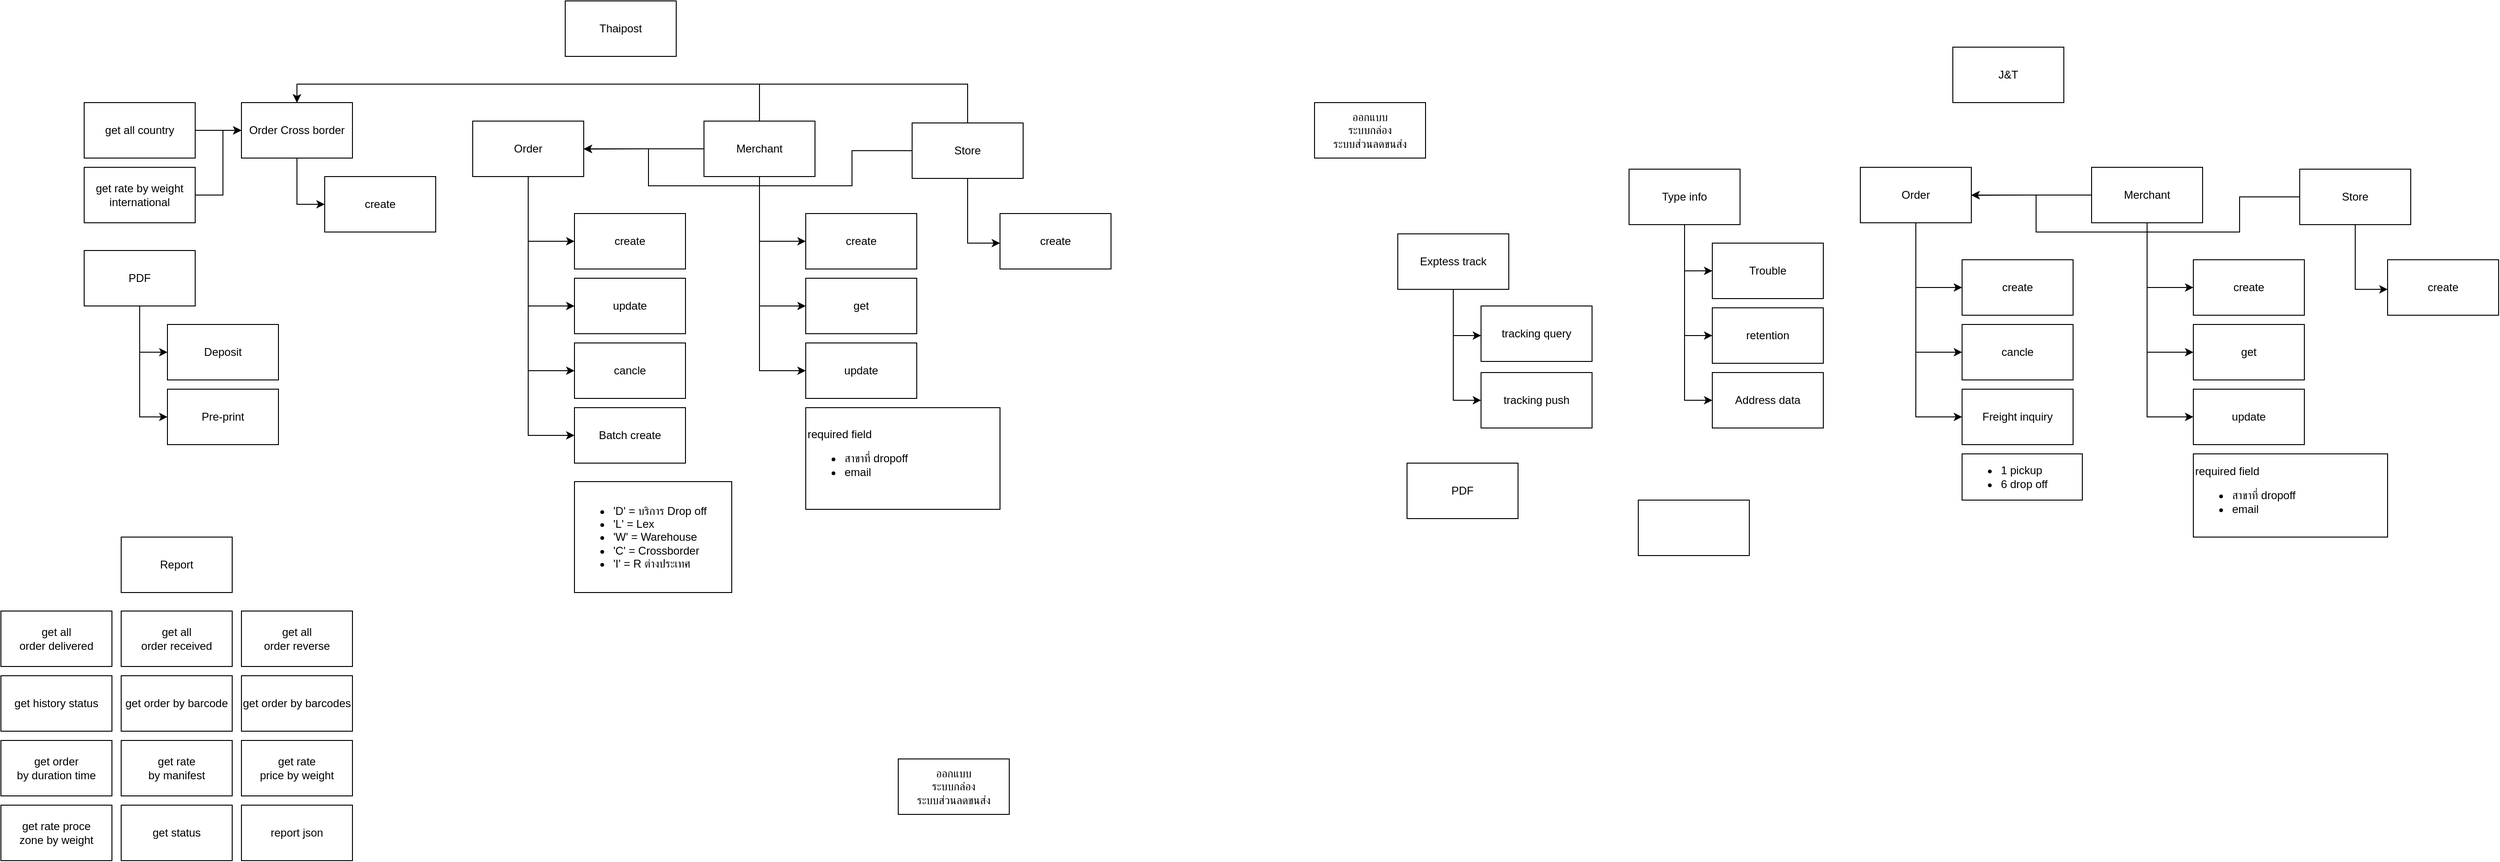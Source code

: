 <mxfile version="14.4.2" type="github">
  <diagram id="eKRGfKMBqLc3NzJdIPlq" name="Page-1">
    <mxGraphModel dx="1974" dy="731" grid="1" gridSize="10" guides="1" tooltips="1" connect="1" arrows="1" fold="1" page="1" pageScale="1" pageWidth="850" pageHeight="1100" math="0" shadow="0">
      <root>
        <mxCell id="0" />
        <mxCell id="1" parent="0" />
        <mxCell id="XwypZ3vU5W_jLRQiYMMl-3" value="" style="edgeStyle=orthogonalEdgeStyle;rounded=0;orthogonalLoop=1;jettySize=auto;html=1;" parent="1" source="XwypZ3vU5W_jLRQiYMMl-1" target="XwypZ3vU5W_jLRQiYMMl-2" edge="1">
          <mxGeometry relative="1" as="geometry">
            <Array as="points">
              <mxPoint x="240" y="320" />
            </Array>
          </mxGeometry>
        </mxCell>
        <mxCell id="XwypZ3vU5W_jLRQiYMMl-6" style="edgeStyle=orthogonalEdgeStyle;rounded=0;orthogonalLoop=1;jettySize=auto;html=1;entryX=0;entryY=0.5;entryDx=0;entryDy=0;" parent="1" source="XwypZ3vU5W_jLRQiYMMl-1" target="XwypZ3vU5W_jLRQiYMMl-4" edge="1">
          <mxGeometry relative="1" as="geometry" />
        </mxCell>
        <mxCell id="XwypZ3vU5W_jLRQiYMMl-13" style="edgeStyle=orthogonalEdgeStyle;rounded=0;orthogonalLoop=1;jettySize=auto;html=1;entryX=0;entryY=0.5;entryDx=0;entryDy=0;" parent="1" source="XwypZ3vU5W_jLRQiYMMl-1" target="XwypZ3vU5W_jLRQiYMMl-12" edge="1">
          <mxGeometry relative="1" as="geometry" />
        </mxCell>
        <mxCell id="XwypZ3vU5W_jLRQiYMMl-47" style="edgeStyle=orthogonalEdgeStyle;rounded=0;orthogonalLoop=1;jettySize=auto;html=1;exitX=0.5;exitY=0;exitDx=0;exitDy=0;entryX=0.5;entryY=0;entryDx=0;entryDy=0;" parent="1" source="XwypZ3vU5W_jLRQiYMMl-1" target="XwypZ3vU5W_jLRQiYMMl-37" edge="1">
          <mxGeometry relative="1" as="geometry">
            <Array as="points">
              <mxPoint x="240" y="150" />
              <mxPoint x="-260" y="150" />
            </Array>
          </mxGeometry>
        </mxCell>
        <mxCell id="XwypZ3vU5W_jLRQiYMMl-49" style="edgeStyle=orthogonalEdgeStyle;rounded=0;orthogonalLoop=1;jettySize=auto;html=1;exitX=0;exitY=0.5;exitDx=0;exitDy=0;" parent="1" source="XwypZ3vU5W_jLRQiYMMl-1" edge="1">
          <mxGeometry relative="1" as="geometry">
            <mxPoint x="50" y="220.276" as="targetPoint" />
          </mxGeometry>
        </mxCell>
        <mxCell id="XwypZ3vU5W_jLRQiYMMl-1" value="Merchant" style="rounded=0;whiteSpace=wrap;html=1;" parent="1" vertex="1">
          <mxGeometry x="180" y="190" width="120" height="60" as="geometry" />
        </mxCell>
        <mxCell id="XwypZ3vU5W_jLRQiYMMl-2" value="create" style="rounded=0;whiteSpace=wrap;html=1;" parent="1" vertex="1">
          <mxGeometry x="290" y="290" width="120" height="60" as="geometry" />
        </mxCell>
        <mxCell id="XwypZ3vU5W_jLRQiYMMl-4" value="get" style="rounded=0;whiteSpace=wrap;html=1;" parent="1" vertex="1">
          <mxGeometry x="290" y="360" width="120" height="60" as="geometry" />
        </mxCell>
        <mxCell id="XwypZ3vU5W_jLRQiYMMl-7" value="" style="edgeStyle=orthogonalEdgeStyle;rounded=0;orthogonalLoop=1;jettySize=auto;html=1;" parent="1" source="XwypZ3vU5W_jLRQiYMMl-9" target="XwypZ3vU5W_jLRQiYMMl-10" edge="1">
          <mxGeometry relative="1" as="geometry">
            <Array as="points">
              <mxPoint x="465" y="322" />
            </Array>
          </mxGeometry>
        </mxCell>
        <mxCell id="XwypZ3vU5W_jLRQiYMMl-48" style="edgeStyle=orthogonalEdgeStyle;rounded=0;orthogonalLoop=1;jettySize=auto;html=1;exitX=0.5;exitY=0;exitDx=0;exitDy=0;entryX=0.5;entryY=0;entryDx=0;entryDy=0;" parent="1" source="XwypZ3vU5W_jLRQiYMMl-9" target="XwypZ3vU5W_jLRQiYMMl-37" edge="1">
          <mxGeometry relative="1" as="geometry" />
        </mxCell>
        <mxCell id="XwypZ3vU5W_jLRQiYMMl-50" style="edgeStyle=orthogonalEdgeStyle;rounded=0;orthogonalLoop=1;jettySize=auto;html=1;exitX=0;exitY=0.5;exitDx=0;exitDy=0;entryX=1;entryY=0.5;entryDx=0;entryDy=0;" parent="1" source="XwypZ3vU5W_jLRQiYMMl-9" target="XwypZ3vU5W_jLRQiYMMl-24" edge="1">
          <mxGeometry relative="1" as="geometry">
            <Array as="points">
              <mxPoint x="340" y="222" />
              <mxPoint x="340" y="260" />
              <mxPoint x="120" y="260" />
              <mxPoint x="120" y="220" />
            </Array>
          </mxGeometry>
        </mxCell>
        <mxCell id="XwypZ3vU5W_jLRQiYMMl-9" value="Store" style="rounded=0;whiteSpace=wrap;html=1;" parent="1" vertex="1">
          <mxGeometry x="405" y="192" width="120" height="60" as="geometry" />
        </mxCell>
        <mxCell id="XwypZ3vU5W_jLRQiYMMl-10" value="create" style="rounded=0;whiteSpace=wrap;html=1;" parent="1" vertex="1">
          <mxGeometry x="500" y="290" width="120" height="60" as="geometry" />
        </mxCell>
        <mxCell id="XwypZ3vU5W_jLRQiYMMl-12" value="update" style="rounded=0;whiteSpace=wrap;html=1;" parent="1" vertex="1">
          <mxGeometry x="290" y="430" width="120" height="60" as="geometry" />
        </mxCell>
        <mxCell id="XwypZ3vU5W_jLRQiYMMl-21" value="" style="edgeStyle=orthogonalEdgeStyle;rounded=0;orthogonalLoop=1;jettySize=auto;html=1;" parent="1" source="XwypZ3vU5W_jLRQiYMMl-24" target="XwypZ3vU5W_jLRQiYMMl-25" edge="1">
          <mxGeometry relative="1" as="geometry">
            <Array as="points">
              <mxPoint x="-10" y="320" />
            </Array>
          </mxGeometry>
        </mxCell>
        <mxCell id="XwypZ3vU5W_jLRQiYMMl-22" style="edgeStyle=orthogonalEdgeStyle;rounded=0;orthogonalLoop=1;jettySize=auto;html=1;entryX=0;entryY=0.5;entryDx=0;entryDy=0;" parent="1" source="XwypZ3vU5W_jLRQiYMMl-24" target="XwypZ3vU5W_jLRQiYMMl-26" edge="1">
          <mxGeometry relative="1" as="geometry" />
        </mxCell>
        <mxCell id="XwypZ3vU5W_jLRQiYMMl-23" style="edgeStyle=orthogonalEdgeStyle;rounded=0;orthogonalLoop=1;jettySize=auto;html=1;entryX=0;entryY=0.5;entryDx=0;entryDy=0;" parent="1" source="XwypZ3vU5W_jLRQiYMMl-24" target="XwypZ3vU5W_jLRQiYMMl-27" edge="1">
          <mxGeometry relative="1" as="geometry" />
        </mxCell>
        <mxCell id="XwypZ3vU5W_jLRQiYMMl-29" style="edgeStyle=orthogonalEdgeStyle;rounded=0;orthogonalLoop=1;jettySize=auto;html=1;entryX=0;entryY=0.5;entryDx=0;entryDy=0;" parent="1" source="XwypZ3vU5W_jLRQiYMMl-24" target="XwypZ3vU5W_jLRQiYMMl-28" edge="1">
          <mxGeometry relative="1" as="geometry" />
        </mxCell>
        <mxCell id="XwypZ3vU5W_jLRQiYMMl-24" value="Order" style="rounded=0;whiteSpace=wrap;html=1;" parent="1" vertex="1">
          <mxGeometry x="-70" y="190" width="120" height="60" as="geometry" />
        </mxCell>
        <mxCell id="XwypZ3vU5W_jLRQiYMMl-25" value="create" style="rounded=0;whiteSpace=wrap;html=1;" parent="1" vertex="1">
          <mxGeometry x="40" y="290" width="120" height="60" as="geometry" />
        </mxCell>
        <mxCell id="XwypZ3vU5W_jLRQiYMMl-26" value="update" style="rounded=0;whiteSpace=wrap;html=1;" parent="1" vertex="1">
          <mxGeometry x="40" y="360" width="120" height="60" as="geometry" />
        </mxCell>
        <mxCell id="XwypZ3vU5W_jLRQiYMMl-27" value="cancle" style="rounded=0;whiteSpace=wrap;html=1;" parent="1" vertex="1">
          <mxGeometry x="40" y="430" width="120" height="60" as="geometry" />
        </mxCell>
        <mxCell id="XwypZ3vU5W_jLRQiYMMl-28" value="Batch create" style="rounded=0;whiteSpace=wrap;html=1;" parent="1" vertex="1">
          <mxGeometry x="40" y="500" width="120" height="60" as="geometry" />
        </mxCell>
        <mxCell id="XwypZ3vU5W_jLRQiYMMl-33" value="" style="edgeStyle=orthogonalEdgeStyle;rounded=0;orthogonalLoop=1;jettySize=auto;html=1;" parent="1" source="XwypZ3vU5W_jLRQiYMMl-37" target="XwypZ3vU5W_jLRQiYMMl-38" edge="1">
          <mxGeometry relative="1" as="geometry">
            <Array as="points">
              <mxPoint x="-260" y="280" />
            </Array>
          </mxGeometry>
        </mxCell>
        <mxCell id="XwypZ3vU5W_jLRQiYMMl-37" value="Order Cross border" style="rounded=0;whiteSpace=wrap;html=1;" parent="1" vertex="1">
          <mxGeometry x="-320" y="170" width="120" height="60" as="geometry" />
        </mxCell>
        <mxCell id="XwypZ3vU5W_jLRQiYMMl-38" value="create" style="rounded=0;whiteSpace=wrap;html=1;" parent="1" vertex="1">
          <mxGeometry x="-230" y="250" width="120" height="60" as="geometry" />
        </mxCell>
        <mxCell id="XwypZ3vU5W_jLRQiYMMl-45" style="edgeStyle=orthogonalEdgeStyle;rounded=0;orthogonalLoop=1;jettySize=auto;html=1;exitX=1;exitY=0.5;exitDx=0;exitDy=0;entryX=0;entryY=0.5;entryDx=0;entryDy=0;" parent="1" source="XwypZ3vU5W_jLRQiYMMl-43" target="XwypZ3vU5W_jLRQiYMMl-37" edge="1">
          <mxGeometry relative="1" as="geometry" />
        </mxCell>
        <mxCell id="XwypZ3vU5W_jLRQiYMMl-43" value="get all country" style="rounded=0;whiteSpace=wrap;html=1;" parent="1" vertex="1">
          <mxGeometry x="-490" y="170" width="120" height="60" as="geometry" />
        </mxCell>
        <mxCell id="XwypZ3vU5W_jLRQiYMMl-46" style="edgeStyle=orthogonalEdgeStyle;rounded=0;orthogonalLoop=1;jettySize=auto;html=1;exitX=1;exitY=0.5;exitDx=0;exitDy=0;" parent="1" source="XwypZ3vU5W_jLRQiYMMl-44" edge="1">
          <mxGeometry relative="1" as="geometry">
            <mxPoint x="-320" y="200" as="targetPoint" />
            <Array as="points">
              <mxPoint x="-340" y="270" />
              <mxPoint x="-340" y="200" />
            </Array>
          </mxGeometry>
        </mxCell>
        <mxCell id="XwypZ3vU5W_jLRQiYMMl-44" value="get rate by weight international" style="rounded=0;whiteSpace=wrap;html=1;" parent="1" vertex="1">
          <mxGeometry x="-490" y="240" width="120" height="60" as="geometry" />
        </mxCell>
        <mxCell id="-m6qlQXstEaMMELnGQX9-31" value="&lt;ul&gt;&lt;li&gt;&#39;D&#39; = บริการ Drop off&lt;/li&gt;&lt;li&gt;&#39;L&#39; = Lex&lt;/li&gt;&lt;li&gt;&#39;W&#39; = Warehouse&lt;/li&gt;&lt;li&gt;&#39;C&#39; = Crossborder&lt;/li&gt;&lt;li&gt;&#39;I&#39; = R ต่างประเทศ&lt;/li&gt;&lt;/ul&gt;" style="rounded=0;whiteSpace=wrap;html=1;align=left;" vertex="1" parent="1">
          <mxGeometry x="40" y="580" width="170" height="120" as="geometry" />
        </mxCell>
        <mxCell id="-m6qlQXstEaMMELnGQX9-33" value="required field&lt;br&gt;&lt;ul&gt;&lt;li&gt;สาขาที่ dropoff&lt;/li&gt;&lt;li&gt;email&lt;/li&gt;&lt;/ul&gt;" style="rounded=0;whiteSpace=wrap;html=1;align=left;" vertex="1" parent="1">
          <mxGeometry x="290" y="500" width="210" height="110" as="geometry" />
        </mxCell>
        <mxCell id="-m6qlQXstEaMMELnGQX9-34" value="ออกแบบ&lt;br&gt;ระบบกล่อง&lt;br&gt;ระบบส่วนลดขนส่ง" style="rounded=0;whiteSpace=wrap;html=1;" vertex="1" parent="1">
          <mxGeometry x="390" y="880" width="120" height="60" as="geometry" />
        </mxCell>
        <mxCell id="-m6qlQXstEaMMELnGQX9-35" value="Thaipost" style="rounded=0;whiteSpace=wrap;html=1;" vertex="1" parent="1">
          <mxGeometry x="30" y="60" width="120" height="60" as="geometry" />
        </mxCell>
        <mxCell id="-m6qlQXstEaMMELnGQX9-36" value="" style="edgeStyle=orthogonalEdgeStyle;rounded=0;orthogonalLoop=1;jettySize=auto;html=1;" edge="1" parent="1" source="-m6qlQXstEaMMELnGQX9-41" target="-m6qlQXstEaMMELnGQX9-42">
          <mxGeometry relative="1" as="geometry">
            <Array as="points">
              <mxPoint x="1740" y="370" />
            </Array>
          </mxGeometry>
        </mxCell>
        <mxCell id="-m6qlQXstEaMMELnGQX9-37" style="edgeStyle=orthogonalEdgeStyle;rounded=0;orthogonalLoop=1;jettySize=auto;html=1;entryX=0;entryY=0.5;entryDx=0;entryDy=0;" edge="1" parent="1" source="-m6qlQXstEaMMELnGQX9-41" target="-m6qlQXstEaMMELnGQX9-43">
          <mxGeometry relative="1" as="geometry" />
        </mxCell>
        <mxCell id="-m6qlQXstEaMMELnGQX9-38" style="edgeStyle=orthogonalEdgeStyle;rounded=0;orthogonalLoop=1;jettySize=auto;html=1;entryX=0;entryY=0.5;entryDx=0;entryDy=0;" edge="1" parent="1" source="-m6qlQXstEaMMELnGQX9-41" target="-m6qlQXstEaMMELnGQX9-49">
          <mxGeometry relative="1" as="geometry" />
        </mxCell>
        <mxCell id="-m6qlQXstEaMMELnGQX9-40" style="edgeStyle=orthogonalEdgeStyle;rounded=0;orthogonalLoop=1;jettySize=auto;html=1;exitX=0;exitY=0.5;exitDx=0;exitDy=0;" edge="1" parent="1" source="-m6qlQXstEaMMELnGQX9-41">
          <mxGeometry relative="1" as="geometry">
            <mxPoint x="1550" y="270.276" as="targetPoint" />
          </mxGeometry>
        </mxCell>
        <mxCell id="-m6qlQXstEaMMELnGQX9-41" value="Merchant" style="rounded=0;whiteSpace=wrap;html=1;" vertex="1" parent="1">
          <mxGeometry x="1680" y="240" width="120" height="60" as="geometry" />
        </mxCell>
        <mxCell id="-m6qlQXstEaMMELnGQX9-42" value="create" style="rounded=0;whiteSpace=wrap;html=1;" vertex="1" parent="1">
          <mxGeometry x="1790" y="340" width="120" height="60" as="geometry" />
        </mxCell>
        <mxCell id="-m6qlQXstEaMMELnGQX9-43" value="get" style="rounded=0;whiteSpace=wrap;html=1;" vertex="1" parent="1">
          <mxGeometry x="1790" y="410" width="120" height="60" as="geometry" />
        </mxCell>
        <mxCell id="-m6qlQXstEaMMELnGQX9-44" value="" style="edgeStyle=orthogonalEdgeStyle;rounded=0;orthogonalLoop=1;jettySize=auto;html=1;" edge="1" parent="1" source="-m6qlQXstEaMMELnGQX9-47" target="-m6qlQXstEaMMELnGQX9-48">
          <mxGeometry relative="1" as="geometry">
            <Array as="points">
              <mxPoint x="1965" y="372" />
            </Array>
          </mxGeometry>
        </mxCell>
        <mxCell id="-m6qlQXstEaMMELnGQX9-46" style="edgeStyle=orthogonalEdgeStyle;rounded=0;orthogonalLoop=1;jettySize=auto;html=1;exitX=0;exitY=0.5;exitDx=0;exitDy=0;entryX=1;entryY=0.5;entryDx=0;entryDy=0;" edge="1" parent="1" source="-m6qlQXstEaMMELnGQX9-47" target="-m6qlQXstEaMMELnGQX9-54">
          <mxGeometry relative="1" as="geometry">
            <Array as="points">
              <mxPoint x="1840" y="272" />
              <mxPoint x="1840" y="310" />
              <mxPoint x="1620" y="310" />
              <mxPoint x="1620" y="270" />
            </Array>
          </mxGeometry>
        </mxCell>
        <mxCell id="-m6qlQXstEaMMELnGQX9-47" value="Store" style="rounded=0;whiteSpace=wrap;html=1;" vertex="1" parent="1">
          <mxGeometry x="1905" y="242" width="120" height="60" as="geometry" />
        </mxCell>
        <mxCell id="-m6qlQXstEaMMELnGQX9-48" value="create" style="rounded=0;whiteSpace=wrap;html=1;" vertex="1" parent="1">
          <mxGeometry x="2000" y="340" width="120" height="60" as="geometry" />
        </mxCell>
        <mxCell id="-m6qlQXstEaMMELnGQX9-49" value="update" style="rounded=0;whiteSpace=wrap;html=1;" vertex="1" parent="1">
          <mxGeometry x="1790" y="480" width="120" height="60" as="geometry" />
        </mxCell>
        <mxCell id="-m6qlQXstEaMMELnGQX9-50" value="" style="edgeStyle=orthogonalEdgeStyle;rounded=0;orthogonalLoop=1;jettySize=auto;html=1;" edge="1" parent="1" source="-m6qlQXstEaMMELnGQX9-54" target="-m6qlQXstEaMMELnGQX9-55">
          <mxGeometry relative="1" as="geometry">
            <Array as="points">
              <mxPoint x="1490" y="370" />
            </Array>
          </mxGeometry>
        </mxCell>
        <mxCell id="-m6qlQXstEaMMELnGQX9-51" style="edgeStyle=orthogonalEdgeStyle;rounded=0;orthogonalLoop=1;jettySize=auto;html=1;entryX=0;entryY=0.5;entryDx=0;entryDy=0;" edge="1" parent="1" source="-m6qlQXstEaMMELnGQX9-54" target="-m6qlQXstEaMMELnGQX9-56">
          <mxGeometry relative="1" as="geometry" />
        </mxCell>
        <mxCell id="-m6qlQXstEaMMELnGQX9-52" style="edgeStyle=orthogonalEdgeStyle;rounded=0;orthogonalLoop=1;jettySize=auto;html=1;entryX=0;entryY=0.5;entryDx=0;entryDy=0;" edge="1" parent="1" source="-m6qlQXstEaMMELnGQX9-54" target="-m6qlQXstEaMMELnGQX9-57">
          <mxGeometry relative="1" as="geometry" />
        </mxCell>
        <mxCell id="-m6qlQXstEaMMELnGQX9-54" value="Order" style="rounded=0;whiteSpace=wrap;html=1;" vertex="1" parent="1">
          <mxGeometry x="1430" y="240" width="120" height="60" as="geometry" />
        </mxCell>
        <mxCell id="-m6qlQXstEaMMELnGQX9-55" value="create" style="rounded=0;whiteSpace=wrap;html=1;" vertex="1" parent="1">
          <mxGeometry x="1540" y="340" width="120" height="60" as="geometry" />
        </mxCell>
        <mxCell id="-m6qlQXstEaMMELnGQX9-56" value="cancle" style="rounded=0;whiteSpace=wrap;html=1;" vertex="1" parent="1">
          <mxGeometry x="1540" y="410" width="120" height="60" as="geometry" />
        </mxCell>
        <mxCell id="-m6qlQXstEaMMELnGQX9-57" value="Freight inquiry" style="rounded=0;whiteSpace=wrap;html=1;" vertex="1" parent="1">
          <mxGeometry x="1540" y="480" width="120" height="60" as="geometry" />
        </mxCell>
        <mxCell id="-m6qlQXstEaMMELnGQX9-66" value="&lt;ul&gt;&lt;li&gt;1 pickup&lt;/li&gt;&lt;li&gt;6 drop off&lt;/li&gt;&lt;/ul&gt;" style="rounded=0;whiteSpace=wrap;html=1;align=left;" vertex="1" parent="1">
          <mxGeometry x="1540" y="550" width="130" height="50" as="geometry" />
        </mxCell>
        <mxCell id="-m6qlQXstEaMMELnGQX9-67" value="required field&lt;br&gt;&lt;ul&gt;&lt;li&gt;สาขาที่ dropoff&lt;/li&gt;&lt;li&gt;email&lt;/li&gt;&lt;/ul&gt;" style="rounded=0;whiteSpace=wrap;html=1;align=left;" vertex="1" parent="1">
          <mxGeometry x="1790" y="550" width="210" height="90" as="geometry" />
        </mxCell>
        <mxCell id="-m6qlQXstEaMMELnGQX9-68" value="ออกแบบ&lt;br&gt;ระบบกล่อง&lt;br&gt;ระบบส่วนลดขนส่ง" style="rounded=0;whiteSpace=wrap;html=1;" vertex="1" parent="1">
          <mxGeometry x="840" y="170" width="120" height="60" as="geometry" />
        </mxCell>
        <mxCell id="-m6qlQXstEaMMELnGQX9-69" value="J&amp;amp;T" style="rounded=0;whiteSpace=wrap;html=1;" vertex="1" parent="1">
          <mxGeometry x="1530" y="110" width="120" height="60" as="geometry" />
        </mxCell>
        <mxCell id="-m6qlQXstEaMMELnGQX9-73" style="edgeStyle=orthogonalEdgeStyle;rounded=0;orthogonalLoop=1;jettySize=auto;html=1;exitX=0.5;exitY=1;exitDx=0;exitDy=0;entryX=0;entryY=0.5;entryDx=0;entryDy=0;" edge="1" parent="1" source="-m6qlQXstEaMMELnGQX9-70" target="-m6qlQXstEaMMELnGQX9-71">
          <mxGeometry relative="1" as="geometry" />
        </mxCell>
        <mxCell id="-m6qlQXstEaMMELnGQX9-74" style="edgeStyle=orthogonalEdgeStyle;rounded=0;orthogonalLoop=1;jettySize=auto;html=1;exitX=0.5;exitY=1;exitDx=0;exitDy=0;entryX=0;entryY=0.5;entryDx=0;entryDy=0;" edge="1" parent="1" source="-m6qlQXstEaMMELnGQX9-70" target="-m6qlQXstEaMMELnGQX9-72">
          <mxGeometry relative="1" as="geometry" />
        </mxCell>
        <mxCell id="-m6qlQXstEaMMELnGQX9-70" value="PDF" style="rounded=0;whiteSpace=wrap;html=1;" vertex="1" parent="1">
          <mxGeometry x="-490" y="330" width="120" height="60" as="geometry" />
        </mxCell>
        <mxCell id="-m6qlQXstEaMMELnGQX9-71" value="Deposit" style="rounded=0;whiteSpace=wrap;html=1;" vertex="1" parent="1">
          <mxGeometry x="-400" y="410" width="120" height="60" as="geometry" />
        </mxCell>
        <mxCell id="-m6qlQXstEaMMELnGQX9-72" value="Pre-print" style="rounded=0;whiteSpace=wrap;html=1;" vertex="1" parent="1">
          <mxGeometry x="-400" y="480" width="120" height="60" as="geometry" />
        </mxCell>
        <mxCell id="-m6qlQXstEaMMELnGQX9-75" value="Report" style="rounded=0;whiteSpace=wrap;html=1;" vertex="1" parent="1">
          <mxGeometry x="-450" y="640" width="120" height="60" as="geometry" />
        </mxCell>
        <mxCell id="-m6qlQXstEaMMELnGQX9-76" value="get all&lt;br&gt;order delivered" style="rounded=0;whiteSpace=wrap;html=1;" vertex="1" parent="1">
          <mxGeometry x="-580" y="720" width="120" height="60" as="geometry" />
        </mxCell>
        <mxCell id="-m6qlQXstEaMMELnGQX9-77" value="get history status" style="rounded=0;whiteSpace=wrap;html=1;" vertex="1" parent="1">
          <mxGeometry x="-580" y="790" width="120" height="60" as="geometry" />
        </mxCell>
        <mxCell id="-m6qlQXstEaMMELnGQX9-78" value="get order&lt;br&gt;by duration time" style="rounded=0;whiteSpace=wrap;html=1;" vertex="1" parent="1">
          <mxGeometry x="-580" y="860" width="120" height="60" as="geometry" />
        </mxCell>
        <mxCell id="-m6qlQXstEaMMELnGQX9-79" value="get rate proce&lt;br&gt;zone by weight" style="rounded=0;whiteSpace=wrap;html=1;" vertex="1" parent="1">
          <mxGeometry x="-580" y="930" width="120" height="60" as="geometry" />
        </mxCell>
        <mxCell id="-m6qlQXstEaMMELnGQX9-80" value="get all&lt;br&gt;order received" style="rounded=0;whiteSpace=wrap;html=1;" vertex="1" parent="1">
          <mxGeometry x="-450" y="720" width="120" height="60" as="geometry" />
        </mxCell>
        <mxCell id="-m6qlQXstEaMMELnGQX9-81" value="get order by barcode" style="rounded=0;whiteSpace=wrap;html=1;" vertex="1" parent="1">
          <mxGeometry x="-450" y="790" width="120" height="60" as="geometry" />
        </mxCell>
        <mxCell id="-m6qlQXstEaMMELnGQX9-82" value="get rate&lt;br&gt;by manifest" style="rounded=0;whiteSpace=wrap;html=1;" vertex="1" parent="1">
          <mxGeometry x="-450" y="860" width="120" height="60" as="geometry" />
        </mxCell>
        <mxCell id="-m6qlQXstEaMMELnGQX9-83" value="get status" style="rounded=0;whiteSpace=wrap;html=1;" vertex="1" parent="1">
          <mxGeometry x="-450" y="930" width="120" height="60" as="geometry" />
        </mxCell>
        <mxCell id="-m6qlQXstEaMMELnGQX9-84" value="get all&lt;br&gt;order reverse" style="rounded=0;whiteSpace=wrap;html=1;" vertex="1" parent="1">
          <mxGeometry x="-320" y="720" width="120" height="60" as="geometry" />
        </mxCell>
        <mxCell id="-m6qlQXstEaMMELnGQX9-85" value="get order by barcodes" style="rounded=0;whiteSpace=wrap;html=1;" vertex="1" parent="1">
          <mxGeometry x="-320" y="790" width="120" height="60" as="geometry" />
        </mxCell>
        <mxCell id="-m6qlQXstEaMMELnGQX9-86" value="get rate&lt;br&gt;price by weight" style="rounded=0;whiteSpace=wrap;html=1;" vertex="1" parent="1">
          <mxGeometry x="-320" y="860" width="120" height="60" as="geometry" />
        </mxCell>
        <mxCell id="-m6qlQXstEaMMELnGQX9-87" value="report json" style="rounded=0;whiteSpace=wrap;html=1;" vertex="1" parent="1">
          <mxGeometry x="-320" y="930" width="120" height="60" as="geometry" />
        </mxCell>
        <mxCell id="-m6qlQXstEaMMELnGQX9-89" style="edgeStyle=orthogonalEdgeStyle;rounded=0;orthogonalLoop=1;jettySize=auto;html=1;exitX=0.5;exitY=1;exitDx=0;exitDy=0;entryX=0;entryY=0.5;entryDx=0;entryDy=0;" edge="1" parent="1" source="-m6qlQXstEaMMELnGQX9-91" target="-m6qlQXstEaMMELnGQX9-92">
          <mxGeometry relative="1" as="geometry" />
        </mxCell>
        <mxCell id="-m6qlQXstEaMMELnGQX9-90" style="edgeStyle=orthogonalEdgeStyle;rounded=0;orthogonalLoop=1;jettySize=auto;html=1;exitX=0.5;exitY=1;exitDx=0;exitDy=0;entryX=0;entryY=0.5;entryDx=0;entryDy=0;" edge="1" parent="1" source="-m6qlQXstEaMMELnGQX9-91" target="-m6qlQXstEaMMELnGQX9-93">
          <mxGeometry relative="1" as="geometry" />
        </mxCell>
        <mxCell id="-m6qlQXstEaMMELnGQX9-100" style="edgeStyle=orthogonalEdgeStyle;rounded=0;orthogonalLoop=1;jettySize=auto;html=1;exitX=0.5;exitY=1;exitDx=0;exitDy=0;entryX=0;entryY=0.5;entryDx=0;entryDy=0;" edge="1" parent="1" source="-m6qlQXstEaMMELnGQX9-91" target="-m6qlQXstEaMMELnGQX9-99">
          <mxGeometry relative="1" as="geometry" />
        </mxCell>
        <mxCell id="-m6qlQXstEaMMELnGQX9-91" value="Type info" style="rounded=0;whiteSpace=wrap;html=1;" vertex="1" parent="1">
          <mxGeometry x="1180" y="242" width="120" height="60" as="geometry" />
        </mxCell>
        <mxCell id="-m6qlQXstEaMMELnGQX9-92" value="Trouble" style="rounded=0;whiteSpace=wrap;html=1;" vertex="1" parent="1">
          <mxGeometry x="1270" y="322" width="120" height="60" as="geometry" />
        </mxCell>
        <mxCell id="-m6qlQXstEaMMELnGQX9-93" value="retention" style="rounded=0;whiteSpace=wrap;html=1;" vertex="1" parent="1">
          <mxGeometry x="1270" y="392" width="120" height="60" as="geometry" />
        </mxCell>
        <mxCell id="-m6qlQXstEaMMELnGQX9-94" style="edgeStyle=orthogonalEdgeStyle;rounded=0;orthogonalLoop=1;jettySize=auto;html=1;exitX=0.5;exitY=1;exitDx=0;exitDy=0;entryX=0;entryY=0.5;entryDx=0;entryDy=0;" edge="1" parent="1" source="-m6qlQXstEaMMELnGQX9-96">
          <mxGeometry relative="1" as="geometry">
            <mxPoint x="1020" y="422" as="targetPoint" />
            <Array as="points">
              <mxPoint x="990" y="422" />
            </Array>
          </mxGeometry>
        </mxCell>
        <mxCell id="-m6qlQXstEaMMELnGQX9-95" style="edgeStyle=orthogonalEdgeStyle;rounded=0;orthogonalLoop=1;jettySize=auto;html=1;exitX=0.5;exitY=1;exitDx=0;exitDy=0;entryX=0;entryY=0.5;entryDx=0;entryDy=0;" edge="1" parent="1" source="-m6qlQXstEaMMELnGQX9-96" target="-m6qlQXstEaMMELnGQX9-98">
          <mxGeometry relative="1" as="geometry" />
        </mxCell>
        <mxCell id="-m6qlQXstEaMMELnGQX9-96" value="Exptess track" style="rounded=0;whiteSpace=wrap;html=1;" vertex="1" parent="1">
          <mxGeometry x="930" y="312" width="120" height="60" as="geometry" />
        </mxCell>
        <mxCell id="-m6qlQXstEaMMELnGQX9-98" value="tracking push" style="rounded=0;whiteSpace=wrap;html=1;" vertex="1" parent="1">
          <mxGeometry x="1020" y="462" width="120" height="60" as="geometry" />
        </mxCell>
        <mxCell id="-m6qlQXstEaMMELnGQX9-99" value="Address data" style="rounded=0;whiteSpace=wrap;html=1;" vertex="1" parent="1">
          <mxGeometry x="1270" y="462" width="120" height="60" as="geometry" />
        </mxCell>
        <mxCell id="-m6qlQXstEaMMELnGQX9-101" value="tracking query" style="rounded=0;whiteSpace=wrap;html=1;align=center;" vertex="1" parent="1">
          <mxGeometry x="1020" y="390" width="120" height="60" as="geometry" />
        </mxCell>
        <mxCell id="-m6qlQXstEaMMELnGQX9-104" value="PDF" style="rounded=0;whiteSpace=wrap;html=1;" vertex="1" parent="1">
          <mxGeometry x="940" y="560" width="120" height="60" as="geometry" />
        </mxCell>
        <mxCell id="-m6qlQXstEaMMELnGQX9-108" value="" style="rounded=0;whiteSpace=wrap;html=1;align=left;direction=west;" vertex="1" parent="1">
          <mxGeometry x="1190" y="600" width="120" height="60" as="geometry" />
        </mxCell>
      </root>
    </mxGraphModel>
  </diagram>
</mxfile>

